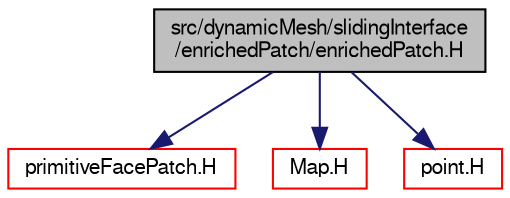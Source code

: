digraph "src/dynamicMesh/slidingInterface/enrichedPatch/enrichedPatch.H"
{
  bgcolor="transparent";
  edge [fontname="FreeSans",fontsize="10",labelfontname="FreeSans",labelfontsize="10"];
  node [fontname="FreeSans",fontsize="10",shape=record];
  Node0 [label="src/dynamicMesh/slidingInterface\l/enrichedPatch/enrichedPatch.H",height=0.2,width=0.4,color="black", fillcolor="grey75", style="filled", fontcolor="black"];
  Node0 -> Node1 [color="midnightblue",fontsize="10",style="solid",fontname="FreeSans"];
  Node1 [label="primitiveFacePatch.H",height=0.2,width=0.4,color="red",URL="$a11996.html"];
  Node0 -> Node150 [color="midnightblue",fontsize="10",style="solid",fontname="FreeSans"];
  Node150 [label="Map.H",height=0.2,width=0.4,color="red",URL="$a08489.html"];
  Node0 -> Node68 [color="midnightblue",fontsize="10",style="solid",fontname="FreeSans"];
  Node68 [label="point.H",height=0.2,width=0.4,color="red",URL="$a12059.html"];
}
